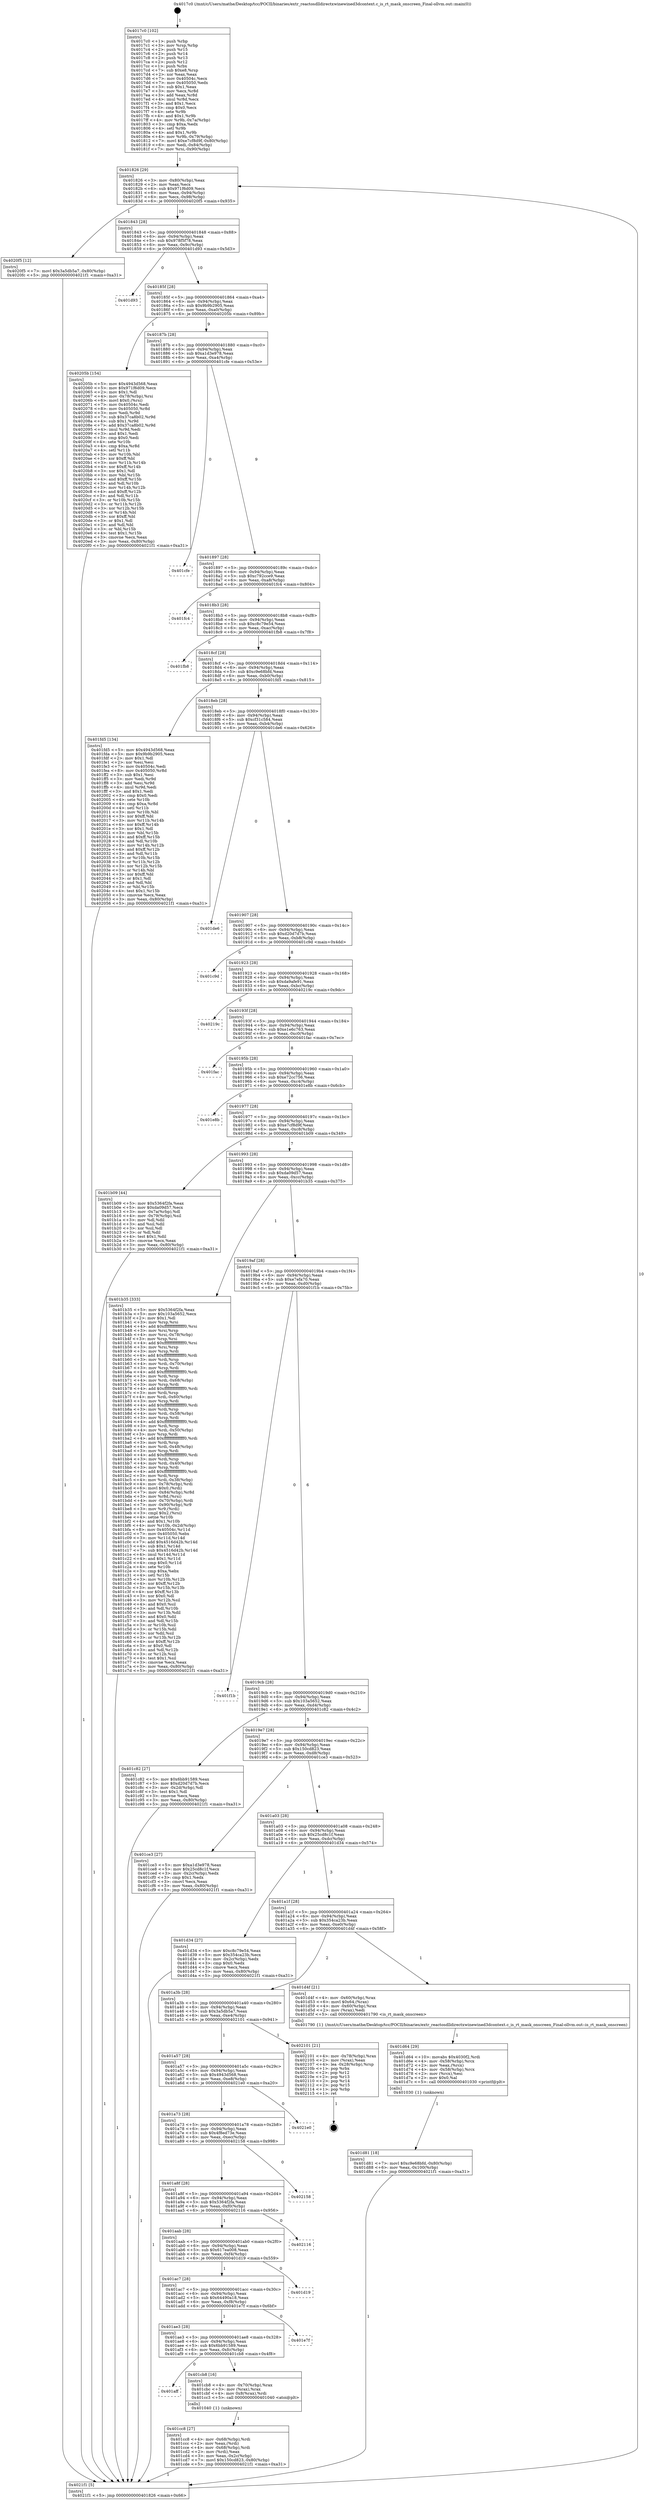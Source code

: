 digraph "0x4017c0" {
  label = "0x4017c0 (/mnt/c/Users/mathe/Desktop/tcc/POCII/binaries/extr_reactosdlldirectxwinewined3dcontext.c_is_rt_mask_onscreen_Final-ollvm.out::main(0))"
  labelloc = "t"
  node[shape=record]

  Entry [label="",width=0.3,height=0.3,shape=circle,fillcolor=black,style=filled]
  "0x401826" [label="{
     0x401826 [29]\l
     | [instrs]\l
     &nbsp;&nbsp;0x401826 \<+3\>: mov -0x80(%rbp),%eax\l
     &nbsp;&nbsp;0x401829 \<+2\>: mov %eax,%ecx\l
     &nbsp;&nbsp;0x40182b \<+6\>: sub $0x971f6d09,%ecx\l
     &nbsp;&nbsp;0x401831 \<+6\>: mov %eax,-0x94(%rbp)\l
     &nbsp;&nbsp;0x401837 \<+6\>: mov %ecx,-0x98(%rbp)\l
     &nbsp;&nbsp;0x40183d \<+6\>: je 00000000004020f5 \<main+0x935\>\l
  }"]
  "0x4020f5" [label="{
     0x4020f5 [12]\l
     | [instrs]\l
     &nbsp;&nbsp;0x4020f5 \<+7\>: movl $0x3a5db5a7,-0x80(%rbp)\l
     &nbsp;&nbsp;0x4020fc \<+5\>: jmp 00000000004021f1 \<main+0xa31\>\l
  }"]
  "0x401843" [label="{
     0x401843 [28]\l
     | [instrs]\l
     &nbsp;&nbsp;0x401843 \<+5\>: jmp 0000000000401848 \<main+0x88\>\l
     &nbsp;&nbsp;0x401848 \<+6\>: mov -0x94(%rbp),%eax\l
     &nbsp;&nbsp;0x40184e \<+5\>: sub $0x978f5f78,%eax\l
     &nbsp;&nbsp;0x401853 \<+6\>: mov %eax,-0x9c(%rbp)\l
     &nbsp;&nbsp;0x401859 \<+6\>: je 0000000000401d93 \<main+0x5d3\>\l
  }"]
  Exit [label="",width=0.3,height=0.3,shape=circle,fillcolor=black,style=filled,peripheries=2]
  "0x401d93" [label="{
     0x401d93\l
  }", style=dashed]
  "0x40185f" [label="{
     0x40185f [28]\l
     | [instrs]\l
     &nbsp;&nbsp;0x40185f \<+5\>: jmp 0000000000401864 \<main+0xa4\>\l
     &nbsp;&nbsp;0x401864 \<+6\>: mov -0x94(%rbp),%eax\l
     &nbsp;&nbsp;0x40186a \<+5\>: sub $0x9b9b2905,%eax\l
     &nbsp;&nbsp;0x40186f \<+6\>: mov %eax,-0xa0(%rbp)\l
     &nbsp;&nbsp;0x401875 \<+6\>: je 000000000040205b \<main+0x89b\>\l
  }"]
  "0x401d81" [label="{
     0x401d81 [18]\l
     | [instrs]\l
     &nbsp;&nbsp;0x401d81 \<+7\>: movl $0xc9e68bfd,-0x80(%rbp)\l
     &nbsp;&nbsp;0x401d88 \<+6\>: mov %eax,-0x100(%rbp)\l
     &nbsp;&nbsp;0x401d8e \<+5\>: jmp 00000000004021f1 \<main+0xa31\>\l
  }"]
  "0x40205b" [label="{
     0x40205b [154]\l
     | [instrs]\l
     &nbsp;&nbsp;0x40205b \<+5\>: mov $0x4943d568,%eax\l
     &nbsp;&nbsp;0x402060 \<+5\>: mov $0x971f6d09,%ecx\l
     &nbsp;&nbsp;0x402065 \<+2\>: mov $0x1,%dl\l
     &nbsp;&nbsp;0x402067 \<+4\>: mov -0x78(%rbp),%rsi\l
     &nbsp;&nbsp;0x40206b \<+6\>: movl $0x0,(%rsi)\l
     &nbsp;&nbsp;0x402071 \<+7\>: mov 0x40504c,%edi\l
     &nbsp;&nbsp;0x402078 \<+8\>: mov 0x405050,%r8d\l
     &nbsp;&nbsp;0x402080 \<+3\>: mov %edi,%r9d\l
     &nbsp;&nbsp;0x402083 \<+7\>: sub $0x37ca8b02,%r9d\l
     &nbsp;&nbsp;0x40208a \<+4\>: sub $0x1,%r9d\l
     &nbsp;&nbsp;0x40208e \<+7\>: add $0x37ca8b02,%r9d\l
     &nbsp;&nbsp;0x402095 \<+4\>: imul %r9d,%edi\l
     &nbsp;&nbsp;0x402099 \<+3\>: and $0x1,%edi\l
     &nbsp;&nbsp;0x40209c \<+3\>: cmp $0x0,%edi\l
     &nbsp;&nbsp;0x40209f \<+4\>: sete %r10b\l
     &nbsp;&nbsp;0x4020a3 \<+4\>: cmp $0xa,%r8d\l
     &nbsp;&nbsp;0x4020a7 \<+4\>: setl %r11b\l
     &nbsp;&nbsp;0x4020ab \<+3\>: mov %r10b,%bl\l
     &nbsp;&nbsp;0x4020ae \<+3\>: xor $0xff,%bl\l
     &nbsp;&nbsp;0x4020b1 \<+3\>: mov %r11b,%r14b\l
     &nbsp;&nbsp;0x4020b4 \<+4\>: xor $0xff,%r14b\l
     &nbsp;&nbsp;0x4020b8 \<+3\>: xor $0x1,%dl\l
     &nbsp;&nbsp;0x4020bb \<+3\>: mov %bl,%r15b\l
     &nbsp;&nbsp;0x4020be \<+4\>: and $0xff,%r15b\l
     &nbsp;&nbsp;0x4020c2 \<+3\>: and %dl,%r10b\l
     &nbsp;&nbsp;0x4020c5 \<+3\>: mov %r14b,%r12b\l
     &nbsp;&nbsp;0x4020c8 \<+4\>: and $0xff,%r12b\l
     &nbsp;&nbsp;0x4020cc \<+3\>: and %dl,%r11b\l
     &nbsp;&nbsp;0x4020cf \<+3\>: or %r10b,%r15b\l
     &nbsp;&nbsp;0x4020d2 \<+3\>: or %r11b,%r12b\l
     &nbsp;&nbsp;0x4020d5 \<+3\>: xor %r12b,%r15b\l
     &nbsp;&nbsp;0x4020d8 \<+3\>: or %r14b,%bl\l
     &nbsp;&nbsp;0x4020db \<+3\>: xor $0xff,%bl\l
     &nbsp;&nbsp;0x4020de \<+3\>: or $0x1,%dl\l
     &nbsp;&nbsp;0x4020e1 \<+2\>: and %dl,%bl\l
     &nbsp;&nbsp;0x4020e3 \<+3\>: or %bl,%r15b\l
     &nbsp;&nbsp;0x4020e6 \<+4\>: test $0x1,%r15b\l
     &nbsp;&nbsp;0x4020ea \<+3\>: cmovne %ecx,%eax\l
     &nbsp;&nbsp;0x4020ed \<+3\>: mov %eax,-0x80(%rbp)\l
     &nbsp;&nbsp;0x4020f0 \<+5\>: jmp 00000000004021f1 \<main+0xa31\>\l
  }"]
  "0x40187b" [label="{
     0x40187b [28]\l
     | [instrs]\l
     &nbsp;&nbsp;0x40187b \<+5\>: jmp 0000000000401880 \<main+0xc0\>\l
     &nbsp;&nbsp;0x401880 \<+6\>: mov -0x94(%rbp),%eax\l
     &nbsp;&nbsp;0x401886 \<+5\>: sub $0xa1d3e978,%eax\l
     &nbsp;&nbsp;0x40188b \<+6\>: mov %eax,-0xa4(%rbp)\l
     &nbsp;&nbsp;0x401891 \<+6\>: je 0000000000401cfe \<main+0x53e\>\l
  }"]
  "0x401d64" [label="{
     0x401d64 [29]\l
     | [instrs]\l
     &nbsp;&nbsp;0x401d64 \<+10\>: movabs $0x4030f2,%rdi\l
     &nbsp;&nbsp;0x401d6e \<+4\>: mov -0x58(%rbp),%rcx\l
     &nbsp;&nbsp;0x401d72 \<+2\>: mov %eax,(%rcx)\l
     &nbsp;&nbsp;0x401d74 \<+4\>: mov -0x58(%rbp),%rcx\l
     &nbsp;&nbsp;0x401d78 \<+2\>: mov (%rcx),%esi\l
     &nbsp;&nbsp;0x401d7a \<+2\>: mov $0x0,%al\l
     &nbsp;&nbsp;0x401d7c \<+5\>: call 0000000000401030 \<printf@plt\>\l
     | [calls]\l
     &nbsp;&nbsp;0x401030 \{1\} (unknown)\l
  }"]
  "0x401cfe" [label="{
     0x401cfe\l
  }", style=dashed]
  "0x401897" [label="{
     0x401897 [28]\l
     | [instrs]\l
     &nbsp;&nbsp;0x401897 \<+5\>: jmp 000000000040189c \<main+0xdc\>\l
     &nbsp;&nbsp;0x40189c \<+6\>: mov -0x94(%rbp),%eax\l
     &nbsp;&nbsp;0x4018a2 \<+5\>: sub $0xc792cce9,%eax\l
     &nbsp;&nbsp;0x4018a7 \<+6\>: mov %eax,-0xa8(%rbp)\l
     &nbsp;&nbsp;0x4018ad \<+6\>: je 0000000000401fc4 \<main+0x804\>\l
  }"]
  "0x401cc8" [label="{
     0x401cc8 [27]\l
     | [instrs]\l
     &nbsp;&nbsp;0x401cc8 \<+4\>: mov -0x68(%rbp),%rdi\l
     &nbsp;&nbsp;0x401ccc \<+2\>: mov %eax,(%rdi)\l
     &nbsp;&nbsp;0x401cce \<+4\>: mov -0x68(%rbp),%rdi\l
     &nbsp;&nbsp;0x401cd2 \<+2\>: mov (%rdi),%eax\l
     &nbsp;&nbsp;0x401cd4 \<+3\>: mov %eax,-0x2c(%rbp)\l
     &nbsp;&nbsp;0x401cd7 \<+7\>: movl $0x150cd823,-0x80(%rbp)\l
     &nbsp;&nbsp;0x401cde \<+5\>: jmp 00000000004021f1 \<main+0xa31\>\l
  }"]
  "0x401fc4" [label="{
     0x401fc4\l
  }", style=dashed]
  "0x4018b3" [label="{
     0x4018b3 [28]\l
     | [instrs]\l
     &nbsp;&nbsp;0x4018b3 \<+5\>: jmp 00000000004018b8 \<main+0xf8\>\l
     &nbsp;&nbsp;0x4018b8 \<+6\>: mov -0x94(%rbp),%eax\l
     &nbsp;&nbsp;0x4018be \<+5\>: sub $0xc8c79e54,%eax\l
     &nbsp;&nbsp;0x4018c3 \<+6\>: mov %eax,-0xac(%rbp)\l
     &nbsp;&nbsp;0x4018c9 \<+6\>: je 0000000000401fb8 \<main+0x7f8\>\l
  }"]
  "0x401aff" [label="{
     0x401aff\l
  }", style=dashed]
  "0x401fb8" [label="{
     0x401fb8\l
  }", style=dashed]
  "0x4018cf" [label="{
     0x4018cf [28]\l
     | [instrs]\l
     &nbsp;&nbsp;0x4018cf \<+5\>: jmp 00000000004018d4 \<main+0x114\>\l
     &nbsp;&nbsp;0x4018d4 \<+6\>: mov -0x94(%rbp),%eax\l
     &nbsp;&nbsp;0x4018da \<+5\>: sub $0xc9e68bfd,%eax\l
     &nbsp;&nbsp;0x4018df \<+6\>: mov %eax,-0xb0(%rbp)\l
     &nbsp;&nbsp;0x4018e5 \<+6\>: je 0000000000401fd5 \<main+0x815\>\l
  }"]
  "0x401cb8" [label="{
     0x401cb8 [16]\l
     | [instrs]\l
     &nbsp;&nbsp;0x401cb8 \<+4\>: mov -0x70(%rbp),%rax\l
     &nbsp;&nbsp;0x401cbc \<+3\>: mov (%rax),%rax\l
     &nbsp;&nbsp;0x401cbf \<+4\>: mov 0x8(%rax),%rdi\l
     &nbsp;&nbsp;0x401cc3 \<+5\>: call 0000000000401040 \<atoi@plt\>\l
     | [calls]\l
     &nbsp;&nbsp;0x401040 \{1\} (unknown)\l
  }"]
  "0x401fd5" [label="{
     0x401fd5 [134]\l
     | [instrs]\l
     &nbsp;&nbsp;0x401fd5 \<+5\>: mov $0x4943d568,%eax\l
     &nbsp;&nbsp;0x401fda \<+5\>: mov $0x9b9b2905,%ecx\l
     &nbsp;&nbsp;0x401fdf \<+2\>: mov $0x1,%dl\l
     &nbsp;&nbsp;0x401fe1 \<+2\>: xor %esi,%esi\l
     &nbsp;&nbsp;0x401fe3 \<+7\>: mov 0x40504c,%edi\l
     &nbsp;&nbsp;0x401fea \<+8\>: mov 0x405050,%r8d\l
     &nbsp;&nbsp;0x401ff2 \<+3\>: sub $0x1,%esi\l
     &nbsp;&nbsp;0x401ff5 \<+3\>: mov %edi,%r9d\l
     &nbsp;&nbsp;0x401ff8 \<+3\>: add %esi,%r9d\l
     &nbsp;&nbsp;0x401ffb \<+4\>: imul %r9d,%edi\l
     &nbsp;&nbsp;0x401fff \<+3\>: and $0x1,%edi\l
     &nbsp;&nbsp;0x402002 \<+3\>: cmp $0x0,%edi\l
     &nbsp;&nbsp;0x402005 \<+4\>: sete %r10b\l
     &nbsp;&nbsp;0x402009 \<+4\>: cmp $0xa,%r8d\l
     &nbsp;&nbsp;0x40200d \<+4\>: setl %r11b\l
     &nbsp;&nbsp;0x402011 \<+3\>: mov %r10b,%bl\l
     &nbsp;&nbsp;0x402014 \<+3\>: xor $0xff,%bl\l
     &nbsp;&nbsp;0x402017 \<+3\>: mov %r11b,%r14b\l
     &nbsp;&nbsp;0x40201a \<+4\>: xor $0xff,%r14b\l
     &nbsp;&nbsp;0x40201e \<+3\>: xor $0x1,%dl\l
     &nbsp;&nbsp;0x402021 \<+3\>: mov %bl,%r15b\l
     &nbsp;&nbsp;0x402024 \<+4\>: and $0xff,%r15b\l
     &nbsp;&nbsp;0x402028 \<+3\>: and %dl,%r10b\l
     &nbsp;&nbsp;0x40202b \<+3\>: mov %r14b,%r12b\l
     &nbsp;&nbsp;0x40202e \<+4\>: and $0xff,%r12b\l
     &nbsp;&nbsp;0x402032 \<+3\>: and %dl,%r11b\l
     &nbsp;&nbsp;0x402035 \<+3\>: or %r10b,%r15b\l
     &nbsp;&nbsp;0x402038 \<+3\>: or %r11b,%r12b\l
     &nbsp;&nbsp;0x40203b \<+3\>: xor %r12b,%r15b\l
     &nbsp;&nbsp;0x40203e \<+3\>: or %r14b,%bl\l
     &nbsp;&nbsp;0x402041 \<+3\>: xor $0xff,%bl\l
     &nbsp;&nbsp;0x402044 \<+3\>: or $0x1,%dl\l
     &nbsp;&nbsp;0x402047 \<+2\>: and %dl,%bl\l
     &nbsp;&nbsp;0x402049 \<+3\>: or %bl,%r15b\l
     &nbsp;&nbsp;0x40204c \<+4\>: test $0x1,%r15b\l
     &nbsp;&nbsp;0x402050 \<+3\>: cmovne %ecx,%eax\l
     &nbsp;&nbsp;0x402053 \<+3\>: mov %eax,-0x80(%rbp)\l
     &nbsp;&nbsp;0x402056 \<+5\>: jmp 00000000004021f1 \<main+0xa31\>\l
  }"]
  "0x4018eb" [label="{
     0x4018eb [28]\l
     | [instrs]\l
     &nbsp;&nbsp;0x4018eb \<+5\>: jmp 00000000004018f0 \<main+0x130\>\l
     &nbsp;&nbsp;0x4018f0 \<+6\>: mov -0x94(%rbp),%eax\l
     &nbsp;&nbsp;0x4018f6 \<+5\>: sub $0xcf31c584,%eax\l
     &nbsp;&nbsp;0x4018fb \<+6\>: mov %eax,-0xb4(%rbp)\l
     &nbsp;&nbsp;0x401901 \<+6\>: je 0000000000401de6 \<main+0x626\>\l
  }"]
  "0x401ae3" [label="{
     0x401ae3 [28]\l
     | [instrs]\l
     &nbsp;&nbsp;0x401ae3 \<+5\>: jmp 0000000000401ae8 \<main+0x328\>\l
     &nbsp;&nbsp;0x401ae8 \<+6\>: mov -0x94(%rbp),%eax\l
     &nbsp;&nbsp;0x401aee \<+5\>: sub $0x6bb91589,%eax\l
     &nbsp;&nbsp;0x401af3 \<+6\>: mov %eax,-0xfc(%rbp)\l
     &nbsp;&nbsp;0x401af9 \<+6\>: je 0000000000401cb8 \<main+0x4f8\>\l
  }"]
  "0x401de6" [label="{
     0x401de6\l
  }", style=dashed]
  "0x401907" [label="{
     0x401907 [28]\l
     | [instrs]\l
     &nbsp;&nbsp;0x401907 \<+5\>: jmp 000000000040190c \<main+0x14c\>\l
     &nbsp;&nbsp;0x40190c \<+6\>: mov -0x94(%rbp),%eax\l
     &nbsp;&nbsp;0x401912 \<+5\>: sub $0xd20d7d7b,%eax\l
     &nbsp;&nbsp;0x401917 \<+6\>: mov %eax,-0xb8(%rbp)\l
     &nbsp;&nbsp;0x40191d \<+6\>: je 0000000000401c9d \<main+0x4dd\>\l
  }"]
  "0x401e7f" [label="{
     0x401e7f\l
  }", style=dashed]
  "0x401c9d" [label="{
     0x401c9d\l
  }", style=dashed]
  "0x401923" [label="{
     0x401923 [28]\l
     | [instrs]\l
     &nbsp;&nbsp;0x401923 \<+5\>: jmp 0000000000401928 \<main+0x168\>\l
     &nbsp;&nbsp;0x401928 \<+6\>: mov -0x94(%rbp),%eax\l
     &nbsp;&nbsp;0x40192e \<+5\>: sub $0xda9afe91,%eax\l
     &nbsp;&nbsp;0x401933 \<+6\>: mov %eax,-0xbc(%rbp)\l
     &nbsp;&nbsp;0x401939 \<+6\>: je 000000000040219c \<main+0x9dc\>\l
  }"]
  "0x401ac7" [label="{
     0x401ac7 [28]\l
     | [instrs]\l
     &nbsp;&nbsp;0x401ac7 \<+5\>: jmp 0000000000401acc \<main+0x30c\>\l
     &nbsp;&nbsp;0x401acc \<+6\>: mov -0x94(%rbp),%eax\l
     &nbsp;&nbsp;0x401ad2 \<+5\>: sub $0x64490a18,%eax\l
     &nbsp;&nbsp;0x401ad7 \<+6\>: mov %eax,-0xf8(%rbp)\l
     &nbsp;&nbsp;0x401add \<+6\>: je 0000000000401e7f \<main+0x6bf\>\l
  }"]
  "0x40219c" [label="{
     0x40219c\l
  }", style=dashed]
  "0x40193f" [label="{
     0x40193f [28]\l
     | [instrs]\l
     &nbsp;&nbsp;0x40193f \<+5\>: jmp 0000000000401944 \<main+0x184\>\l
     &nbsp;&nbsp;0x401944 \<+6\>: mov -0x94(%rbp),%eax\l
     &nbsp;&nbsp;0x40194a \<+5\>: sub $0xe1e6c763,%eax\l
     &nbsp;&nbsp;0x40194f \<+6\>: mov %eax,-0xc0(%rbp)\l
     &nbsp;&nbsp;0x401955 \<+6\>: je 0000000000401fac \<main+0x7ec\>\l
  }"]
  "0x401d19" [label="{
     0x401d19\l
  }", style=dashed]
  "0x401fac" [label="{
     0x401fac\l
  }", style=dashed]
  "0x40195b" [label="{
     0x40195b [28]\l
     | [instrs]\l
     &nbsp;&nbsp;0x40195b \<+5\>: jmp 0000000000401960 \<main+0x1a0\>\l
     &nbsp;&nbsp;0x401960 \<+6\>: mov -0x94(%rbp),%eax\l
     &nbsp;&nbsp;0x401966 \<+5\>: sub $0xe72cc756,%eax\l
     &nbsp;&nbsp;0x40196b \<+6\>: mov %eax,-0xc4(%rbp)\l
     &nbsp;&nbsp;0x401971 \<+6\>: je 0000000000401e8b \<main+0x6cb\>\l
  }"]
  "0x401aab" [label="{
     0x401aab [28]\l
     | [instrs]\l
     &nbsp;&nbsp;0x401aab \<+5\>: jmp 0000000000401ab0 \<main+0x2f0\>\l
     &nbsp;&nbsp;0x401ab0 \<+6\>: mov -0x94(%rbp),%eax\l
     &nbsp;&nbsp;0x401ab6 \<+5\>: sub $0x617ea008,%eax\l
     &nbsp;&nbsp;0x401abb \<+6\>: mov %eax,-0xf4(%rbp)\l
     &nbsp;&nbsp;0x401ac1 \<+6\>: je 0000000000401d19 \<main+0x559\>\l
  }"]
  "0x401e8b" [label="{
     0x401e8b\l
  }", style=dashed]
  "0x401977" [label="{
     0x401977 [28]\l
     | [instrs]\l
     &nbsp;&nbsp;0x401977 \<+5\>: jmp 000000000040197c \<main+0x1bc\>\l
     &nbsp;&nbsp;0x40197c \<+6\>: mov -0x94(%rbp),%eax\l
     &nbsp;&nbsp;0x401982 \<+5\>: sub $0xe7cf8d9f,%eax\l
     &nbsp;&nbsp;0x401987 \<+6\>: mov %eax,-0xc8(%rbp)\l
     &nbsp;&nbsp;0x40198d \<+6\>: je 0000000000401b09 \<main+0x349\>\l
  }"]
  "0x402116" [label="{
     0x402116\l
  }", style=dashed]
  "0x401b09" [label="{
     0x401b09 [44]\l
     | [instrs]\l
     &nbsp;&nbsp;0x401b09 \<+5\>: mov $0x5364f2fa,%eax\l
     &nbsp;&nbsp;0x401b0e \<+5\>: mov $0xda09d57,%ecx\l
     &nbsp;&nbsp;0x401b13 \<+3\>: mov -0x7a(%rbp),%dl\l
     &nbsp;&nbsp;0x401b16 \<+4\>: mov -0x79(%rbp),%sil\l
     &nbsp;&nbsp;0x401b1a \<+3\>: mov %dl,%dil\l
     &nbsp;&nbsp;0x401b1d \<+3\>: and %sil,%dil\l
     &nbsp;&nbsp;0x401b20 \<+3\>: xor %sil,%dl\l
     &nbsp;&nbsp;0x401b23 \<+3\>: or %dl,%dil\l
     &nbsp;&nbsp;0x401b26 \<+4\>: test $0x1,%dil\l
     &nbsp;&nbsp;0x401b2a \<+3\>: cmovne %ecx,%eax\l
     &nbsp;&nbsp;0x401b2d \<+3\>: mov %eax,-0x80(%rbp)\l
     &nbsp;&nbsp;0x401b30 \<+5\>: jmp 00000000004021f1 \<main+0xa31\>\l
  }"]
  "0x401993" [label="{
     0x401993 [28]\l
     | [instrs]\l
     &nbsp;&nbsp;0x401993 \<+5\>: jmp 0000000000401998 \<main+0x1d8\>\l
     &nbsp;&nbsp;0x401998 \<+6\>: mov -0x94(%rbp),%eax\l
     &nbsp;&nbsp;0x40199e \<+5\>: sub $0xda09d57,%eax\l
     &nbsp;&nbsp;0x4019a3 \<+6\>: mov %eax,-0xcc(%rbp)\l
     &nbsp;&nbsp;0x4019a9 \<+6\>: je 0000000000401b35 \<main+0x375\>\l
  }"]
  "0x4021f1" [label="{
     0x4021f1 [5]\l
     | [instrs]\l
     &nbsp;&nbsp;0x4021f1 \<+5\>: jmp 0000000000401826 \<main+0x66\>\l
  }"]
  "0x4017c0" [label="{
     0x4017c0 [102]\l
     | [instrs]\l
     &nbsp;&nbsp;0x4017c0 \<+1\>: push %rbp\l
     &nbsp;&nbsp;0x4017c1 \<+3\>: mov %rsp,%rbp\l
     &nbsp;&nbsp;0x4017c4 \<+2\>: push %r15\l
     &nbsp;&nbsp;0x4017c6 \<+2\>: push %r14\l
     &nbsp;&nbsp;0x4017c8 \<+2\>: push %r13\l
     &nbsp;&nbsp;0x4017ca \<+2\>: push %r12\l
     &nbsp;&nbsp;0x4017cc \<+1\>: push %rbx\l
     &nbsp;&nbsp;0x4017cd \<+7\>: sub $0xe8,%rsp\l
     &nbsp;&nbsp;0x4017d4 \<+2\>: xor %eax,%eax\l
     &nbsp;&nbsp;0x4017d6 \<+7\>: mov 0x40504c,%ecx\l
     &nbsp;&nbsp;0x4017dd \<+7\>: mov 0x405050,%edx\l
     &nbsp;&nbsp;0x4017e4 \<+3\>: sub $0x1,%eax\l
     &nbsp;&nbsp;0x4017e7 \<+3\>: mov %ecx,%r8d\l
     &nbsp;&nbsp;0x4017ea \<+3\>: add %eax,%r8d\l
     &nbsp;&nbsp;0x4017ed \<+4\>: imul %r8d,%ecx\l
     &nbsp;&nbsp;0x4017f1 \<+3\>: and $0x1,%ecx\l
     &nbsp;&nbsp;0x4017f4 \<+3\>: cmp $0x0,%ecx\l
     &nbsp;&nbsp;0x4017f7 \<+4\>: sete %r9b\l
     &nbsp;&nbsp;0x4017fb \<+4\>: and $0x1,%r9b\l
     &nbsp;&nbsp;0x4017ff \<+4\>: mov %r9b,-0x7a(%rbp)\l
     &nbsp;&nbsp;0x401803 \<+3\>: cmp $0xa,%edx\l
     &nbsp;&nbsp;0x401806 \<+4\>: setl %r9b\l
     &nbsp;&nbsp;0x40180a \<+4\>: and $0x1,%r9b\l
     &nbsp;&nbsp;0x40180e \<+4\>: mov %r9b,-0x79(%rbp)\l
     &nbsp;&nbsp;0x401812 \<+7\>: movl $0xe7cf8d9f,-0x80(%rbp)\l
     &nbsp;&nbsp;0x401819 \<+6\>: mov %edi,-0x84(%rbp)\l
     &nbsp;&nbsp;0x40181f \<+7\>: mov %rsi,-0x90(%rbp)\l
  }"]
  "0x401a8f" [label="{
     0x401a8f [28]\l
     | [instrs]\l
     &nbsp;&nbsp;0x401a8f \<+5\>: jmp 0000000000401a94 \<main+0x2d4\>\l
     &nbsp;&nbsp;0x401a94 \<+6\>: mov -0x94(%rbp),%eax\l
     &nbsp;&nbsp;0x401a9a \<+5\>: sub $0x5364f2fa,%eax\l
     &nbsp;&nbsp;0x401a9f \<+6\>: mov %eax,-0xf0(%rbp)\l
     &nbsp;&nbsp;0x401aa5 \<+6\>: je 0000000000402116 \<main+0x956\>\l
  }"]
  "0x401b35" [label="{
     0x401b35 [333]\l
     | [instrs]\l
     &nbsp;&nbsp;0x401b35 \<+5\>: mov $0x5364f2fa,%eax\l
     &nbsp;&nbsp;0x401b3a \<+5\>: mov $0x103a5652,%ecx\l
     &nbsp;&nbsp;0x401b3f \<+2\>: mov $0x1,%dl\l
     &nbsp;&nbsp;0x401b41 \<+3\>: mov %rsp,%rsi\l
     &nbsp;&nbsp;0x401b44 \<+4\>: add $0xfffffffffffffff0,%rsi\l
     &nbsp;&nbsp;0x401b48 \<+3\>: mov %rsi,%rsp\l
     &nbsp;&nbsp;0x401b4b \<+4\>: mov %rsi,-0x78(%rbp)\l
     &nbsp;&nbsp;0x401b4f \<+3\>: mov %rsp,%rsi\l
     &nbsp;&nbsp;0x401b52 \<+4\>: add $0xfffffffffffffff0,%rsi\l
     &nbsp;&nbsp;0x401b56 \<+3\>: mov %rsi,%rsp\l
     &nbsp;&nbsp;0x401b59 \<+3\>: mov %rsp,%rdi\l
     &nbsp;&nbsp;0x401b5c \<+4\>: add $0xfffffffffffffff0,%rdi\l
     &nbsp;&nbsp;0x401b60 \<+3\>: mov %rdi,%rsp\l
     &nbsp;&nbsp;0x401b63 \<+4\>: mov %rdi,-0x70(%rbp)\l
     &nbsp;&nbsp;0x401b67 \<+3\>: mov %rsp,%rdi\l
     &nbsp;&nbsp;0x401b6a \<+4\>: add $0xfffffffffffffff0,%rdi\l
     &nbsp;&nbsp;0x401b6e \<+3\>: mov %rdi,%rsp\l
     &nbsp;&nbsp;0x401b71 \<+4\>: mov %rdi,-0x68(%rbp)\l
     &nbsp;&nbsp;0x401b75 \<+3\>: mov %rsp,%rdi\l
     &nbsp;&nbsp;0x401b78 \<+4\>: add $0xfffffffffffffff0,%rdi\l
     &nbsp;&nbsp;0x401b7c \<+3\>: mov %rdi,%rsp\l
     &nbsp;&nbsp;0x401b7f \<+4\>: mov %rdi,-0x60(%rbp)\l
     &nbsp;&nbsp;0x401b83 \<+3\>: mov %rsp,%rdi\l
     &nbsp;&nbsp;0x401b86 \<+4\>: add $0xfffffffffffffff0,%rdi\l
     &nbsp;&nbsp;0x401b8a \<+3\>: mov %rdi,%rsp\l
     &nbsp;&nbsp;0x401b8d \<+4\>: mov %rdi,-0x58(%rbp)\l
     &nbsp;&nbsp;0x401b91 \<+3\>: mov %rsp,%rdi\l
     &nbsp;&nbsp;0x401b94 \<+4\>: add $0xfffffffffffffff0,%rdi\l
     &nbsp;&nbsp;0x401b98 \<+3\>: mov %rdi,%rsp\l
     &nbsp;&nbsp;0x401b9b \<+4\>: mov %rdi,-0x50(%rbp)\l
     &nbsp;&nbsp;0x401b9f \<+3\>: mov %rsp,%rdi\l
     &nbsp;&nbsp;0x401ba2 \<+4\>: add $0xfffffffffffffff0,%rdi\l
     &nbsp;&nbsp;0x401ba6 \<+3\>: mov %rdi,%rsp\l
     &nbsp;&nbsp;0x401ba9 \<+4\>: mov %rdi,-0x48(%rbp)\l
     &nbsp;&nbsp;0x401bad \<+3\>: mov %rsp,%rdi\l
     &nbsp;&nbsp;0x401bb0 \<+4\>: add $0xfffffffffffffff0,%rdi\l
     &nbsp;&nbsp;0x401bb4 \<+3\>: mov %rdi,%rsp\l
     &nbsp;&nbsp;0x401bb7 \<+4\>: mov %rdi,-0x40(%rbp)\l
     &nbsp;&nbsp;0x401bbb \<+3\>: mov %rsp,%rdi\l
     &nbsp;&nbsp;0x401bbe \<+4\>: add $0xfffffffffffffff0,%rdi\l
     &nbsp;&nbsp;0x401bc2 \<+3\>: mov %rdi,%rsp\l
     &nbsp;&nbsp;0x401bc5 \<+4\>: mov %rdi,-0x38(%rbp)\l
     &nbsp;&nbsp;0x401bc9 \<+4\>: mov -0x78(%rbp),%rdi\l
     &nbsp;&nbsp;0x401bcd \<+6\>: movl $0x0,(%rdi)\l
     &nbsp;&nbsp;0x401bd3 \<+7\>: mov -0x84(%rbp),%r8d\l
     &nbsp;&nbsp;0x401bda \<+3\>: mov %r8d,(%rsi)\l
     &nbsp;&nbsp;0x401bdd \<+4\>: mov -0x70(%rbp),%rdi\l
     &nbsp;&nbsp;0x401be1 \<+7\>: mov -0x90(%rbp),%r9\l
     &nbsp;&nbsp;0x401be8 \<+3\>: mov %r9,(%rdi)\l
     &nbsp;&nbsp;0x401beb \<+3\>: cmpl $0x2,(%rsi)\l
     &nbsp;&nbsp;0x401bee \<+4\>: setne %r10b\l
     &nbsp;&nbsp;0x401bf2 \<+4\>: and $0x1,%r10b\l
     &nbsp;&nbsp;0x401bf6 \<+4\>: mov %r10b,-0x2d(%rbp)\l
     &nbsp;&nbsp;0x401bfa \<+8\>: mov 0x40504c,%r11d\l
     &nbsp;&nbsp;0x401c02 \<+7\>: mov 0x405050,%ebx\l
     &nbsp;&nbsp;0x401c09 \<+3\>: mov %r11d,%r14d\l
     &nbsp;&nbsp;0x401c0c \<+7\>: add $0x4516d42b,%r14d\l
     &nbsp;&nbsp;0x401c13 \<+4\>: sub $0x1,%r14d\l
     &nbsp;&nbsp;0x401c17 \<+7\>: sub $0x4516d42b,%r14d\l
     &nbsp;&nbsp;0x401c1e \<+4\>: imul %r14d,%r11d\l
     &nbsp;&nbsp;0x401c22 \<+4\>: and $0x1,%r11d\l
     &nbsp;&nbsp;0x401c26 \<+4\>: cmp $0x0,%r11d\l
     &nbsp;&nbsp;0x401c2a \<+4\>: sete %r10b\l
     &nbsp;&nbsp;0x401c2e \<+3\>: cmp $0xa,%ebx\l
     &nbsp;&nbsp;0x401c31 \<+4\>: setl %r15b\l
     &nbsp;&nbsp;0x401c35 \<+3\>: mov %r10b,%r12b\l
     &nbsp;&nbsp;0x401c38 \<+4\>: xor $0xff,%r12b\l
     &nbsp;&nbsp;0x401c3c \<+3\>: mov %r15b,%r13b\l
     &nbsp;&nbsp;0x401c3f \<+4\>: xor $0xff,%r13b\l
     &nbsp;&nbsp;0x401c43 \<+3\>: xor $0x0,%dl\l
     &nbsp;&nbsp;0x401c46 \<+3\>: mov %r12b,%sil\l
     &nbsp;&nbsp;0x401c49 \<+4\>: and $0x0,%sil\l
     &nbsp;&nbsp;0x401c4d \<+3\>: and %dl,%r10b\l
     &nbsp;&nbsp;0x401c50 \<+3\>: mov %r13b,%dil\l
     &nbsp;&nbsp;0x401c53 \<+4\>: and $0x0,%dil\l
     &nbsp;&nbsp;0x401c57 \<+3\>: and %dl,%r15b\l
     &nbsp;&nbsp;0x401c5a \<+3\>: or %r10b,%sil\l
     &nbsp;&nbsp;0x401c5d \<+3\>: or %r15b,%dil\l
     &nbsp;&nbsp;0x401c60 \<+3\>: xor %dil,%sil\l
     &nbsp;&nbsp;0x401c63 \<+3\>: or %r13b,%r12b\l
     &nbsp;&nbsp;0x401c66 \<+4\>: xor $0xff,%r12b\l
     &nbsp;&nbsp;0x401c6a \<+3\>: or $0x0,%dl\l
     &nbsp;&nbsp;0x401c6d \<+3\>: and %dl,%r12b\l
     &nbsp;&nbsp;0x401c70 \<+3\>: or %r12b,%sil\l
     &nbsp;&nbsp;0x401c73 \<+4\>: test $0x1,%sil\l
     &nbsp;&nbsp;0x401c77 \<+3\>: cmovne %ecx,%eax\l
     &nbsp;&nbsp;0x401c7a \<+3\>: mov %eax,-0x80(%rbp)\l
     &nbsp;&nbsp;0x401c7d \<+5\>: jmp 00000000004021f1 \<main+0xa31\>\l
  }"]
  "0x4019af" [label="{
     0x4019af [28]\l
     | [instrs]\l
     &nbsp;&nbsp;0x4019af \<+5\>: jmp 00000000004019b4 \<main+0x1f4\>\l
     &nbsp;&nbsp;0x4019b4 \<+6\>: mov -0x94(%rbp),%eax\l
     &nbsp;&nbsp;0x4019ba \<+5\>: sub $0xe7efa70,%eax\l
     &nbsp;&nbsp;0x4019bf \<+6\>: mov %eax,-0xd0(%rbp)\l
     &nbsp;&nbsp;0x4019c5 \<+6\>: je 0000000000401f1b \<main+0x75b\>\l
  }"]
  "0x402158" [label="{
     0x402158\l
  }", style=dashed]
  "0x401a73" [label="{
     0x401a73 [28]\l
     | [instrs]\l
     &nbsp;&nbsp;0x401a73 \<+5\>: jmp 0000000000401a78 \<main+0x2b8\>\l
     &nbsp;&nbsp;0x401a78 \<+6\>: mov -0x94(%rbp),%eax\l
     &nbsp;&nbsp;0x401a7e \<+5\>: sub $0x4f8ed73e,%eax\l
     &nbsp;&nbsp;0x401a83 \<+6\>: mov %eax,-0xec(%rbp)\l
     &nbsp;&nbsp;0x401a89 \<+6\>: je 0000000000402158 \<main+0x998\>\l
  }"]
  "0x401f1b" [label="{
     0x401f1b\l
  }", style=dashed]
  "0x4019cb" [label="{
     0x4019cb [28]\l
     | [instrs]\l
     &nbsp;&nbsp;0x4019cb \<+5\>: jmp 00000000004019d0 \<main+0x210\>\l
     &nbsp;&nbsp;0x4019d0 \<+6\>: mov -0x94(%rbp),%eax\l
     &nbsp;&nbsp;0x4019d6 \<+5\>: sub $0x103a5652,%eax\l
     &nbsp;&nbsp;0x4019db \<+6\>: mov %eax,-0xd4(%rbp)\l
     &nbsp;&nbsp;0x4019e1 \<+6\>: je 0000000000401c82 \<main+0x4c2\>\l
  }"]
  "0x4021e0" [label="{
     0x4021e0\l
  }", style=dashed]
  "0x401c82" [label="{
     0x401c82 [27]\l
     | [instrs]\l
     &nbsp;&nbsp;0x401c82 \<+5\>: mov $0x6bb91589,%eax\l
     &nbsp;&nbsp;0x401c87 \<+5\>: mov $0xd20d7d7b,%ecx\l
     &nbsp;&nbsp;0x401c8c \<+3\>: mov -0x2d(%rbp),%dl\l
     &nbsp;&nbsp;0x401c8f \<+3\>: test $0x1,%dl\l
     &nbsp;&nbsp;0x401c92 \<+3\>: cmovne %ecx,%eax\l
     &nbsp;&nbsp;0x401c95 \<+3\>: mov %eax,-0x80(%rbp)\l
     &nbsp;&nbsp;0x401c98 \<+5\>: jmp 00000000004021f1 \<main+0xa31\>\l
  }"]
  "0x4019e7" [label="{
     0x4019e7 [28]\l
     | [instrs]\l
     &nbsp;&nbsp;0x4019e7 \<+5\>: jmp 00000000004019ec \<main+0x22c\>\l
     &nbsp;&nbsp;0x4019ec \<+6\>: mov -0x94(%rbp),%eax\l
     &nbsp;&nbsp;0x4019f2 \<+5\>: sub $0x150cd823,%eax\l
     &nbsp;&nbsp;0x4019f7 \<+6\>: mov %eax,-0xd8(%rbp)\l
     &nbsp;&nbsp;0x4019fd \<+6\>: je 0000000000401ce3 \<main+0x523\>\l
  }"]
  "0x401a57" [label="{
     0x401a57 [28]\l
     | [instrs]\l
     &nbsp;&nbsp;0x401a57 \<+5\>: jmp 0000000000401a5c \<main+0x29c\>\l
     &nbsp;&nbsp;0x401a5c \<+6\>: mov -0x94(%rbp),%eax\l
     &nbsp;&nbsp;0x401a62 \<+5\>: sub $0x4943d568,%eax\l
     &nbsp;&nbsp;0x401a67 \<+6\>: mov %eax,-0xe8(%rbp)\l
     &nbsp;&nbsp;0x401a6d \<+6\>: je 00000000004021e0 \<main+0xa20\>\l
  }"]
  "0x401ce3" [label="{
     0x401ce3 [27]\l
     | [instrs]\l
     &nbsp;&nbsp;0x401ce3 \<+5\>: mov $0xa1d3e978,%eax\l
     &nbsp;&nbsp;0x401ce8 \<+5\>: mov $0x25cd8c1f,%ecx\l
     &nbsp;&nbsp;0x401ced \<+3\>: mov -0x2c(%rbp),%edx\l
     &nbsp;&nbsp;0x401cf0 \<+3\>: cmp $0x1,%edx\l
     &nbsp;&nbsp;0x401cf3 \<+3\>: cmovl %ecx,%eax\l
     &nbsp;&nbsp;0x401cf6 \<+3\>: mov %eax,-0x80(%rbp)\l
     &nbsp;&nbsp;0x401cf9 \<+5\>: jmp 00000000004021f1 \<main+0xa31\>\l
  }"]
  "0x401a03" [label="{
     0x401a03 [28]\l
     | [instrs]\l
     &nbsp;&nbsp;0x401a03 \<+5\>: jmp 0000000000401a08 \<main+0x248\>\l
     &nbsp;&nbsp;0x401a08 \<+6\>: mov -0x94(%rbp),%eax\l
     &nbsp;&nbsp;0x401a0e \<+5\>: sub $0x25cd8c1f,%eax\l
     &nbsp;&nbsp;0x401a13 \<+6\>: mov %eax,-0xdc(%rbp)\l
     &nbsp;&nbsp;0x401a19 \<+6\>: je 0000000000401d34 \<main+0x574\>\l
  }"]
  "0x402101" [label="{
     0x402101 [21]\l
     | [instrs]\l
     &nbsp;&nbsp;0x402101 \<+4\>: mov -0x78(%rbp),%rax\l
     &nbsp;&nbsp;0x402105 \<+2\>: mov (%rax),%eax\l
     &nbsp;&nbsp;0x402107 \<+4\>: lea -0x28(%rbp),%rsp\l
     &nbsp;&nbsp;0x40210b \<+1\>: pop %rbx\l
     &nbsp;&nbsp;0x40210c \<+2\>: pop %r12\l
     &nbsp;&nbsp;0x40210e \<+2\>: pop %r13\l
     &nbsp;&nbsp;0x402110 \<+2\>: pop %r14\l
     &nbsp;&nbsp;0x402112 \<+2\>: pop %r15\l
     &nbsp;&nbsp;0x402114 \<+1\>: pop %rbp\l
     &nbsp;&nbsp;0x402115 \<+1\>: ret\l
  }"]
  "0x401d34" [label="{
     0x401d34 [27]\l
     | [instrs]\l
     &nbsp;&nbsp;0x401d34 \<+5\>: mov $0xc8c79e54,%eax\l
     &nbsp;&nbsp;0x401d39 \<+5\>: mov $0x354ca23b,%ecx\l
     &nbsp;&nbsp;0x401d3e \<+3\>: mov -0x2c(%rbp),%edx\l
     &nbsp;&nbsp;0x401d41 \<+3\>: cmp $0x0,%edx\l
     &nbsp;&nbsp;0x401d44 \<+3\>: cmove %ecx,%eax\l
     &nbsp;&nbsp;0x401d47 \<+3\>: mov %eax,-0x80(%rbp)\l
     &nbsp;&nbsp;0x401d4a \<+5\>: jmp 00000000004021f1 \<main+0xa31\>\l
  }"]
  "0x401a1f" [label="{
     0x401a1f [28]\l
     | [instrs]\l
     &nbsp;&nbsp;0x401a1f \<+5\>: jmp 0000000000401a24 \<main+0x264\>\l
     &nbsp;&nbsp;0x401a24 \<+6\>: mov -0x94(%rbp),%eax\l
     &nbsp;&nbsp;0x401a2a \<+5\>: sub $0x354ca23b,%eax\l
     &nbsp;&nbsp;0x401a2f \<+6\>: mov %eax,-0xe0(%rbp)\l
     &nbsp;&nbsp;0x401a35 \<+6\>: je 0000000000401d4f \<main+0x58f\>\l
  }"]
  "0x401a3b" [label="{
     0x401a3b [28]\l
     | [instrs]\l
     &nbsp;&nbsp;0x401a3b \<+5\>: jmp 0000000000401a40 \<main+0x280\>\l
     &nbsp;&nbsp;0x401a40 \<+6\>: mov -0x94(%rbp),%eax\l
     &nbsp;&nbsp;0x401a46 \<+5\>: sub $0x3a5db5a7,%eax\l
     &nbsp;&nbsp;0x401a4b \<+6\>: mov %eax,-0xe4(%rbp)\l
     &nbsp;&nbsp;0x401a51 \<+6\>: je 0000000000402101 \<main+0x941\>\l
  }"]
  "0x401d4f" [label="{
     0x401d4f [21]\l
     | [instrs]\l
     &nbsp;&nbsp;0x401d4f \<+4\>: mov -0x60(%rbp),%rax\l
     &nbsp;&nbsp;0x401d53 \<+6\>: movl $0x64,(%rax)\l
     &nbsp;&nbsp;0x401d59 \<+4\>: mov -0x60(%rbp),%rax\l
     &nbsp;&nbsp;0x401d5d \<+2\>: mov (%rax),%edi\l
     &nbsp;&nbsp;0x401d5f \<+5\>: call 0000000000401790 \<is_rt_mask_onscreen\>\l
     | [calls]\l
     &nbsp;&nbsp;0x401790 \{1\} (/mnt/c/Users/mathe/Desktop/tcc/POCII/binaries/extr_reactosdlldirectxwinewined3dcontext.c_is_rt_mask_onscreen_Final-ollvm.out::is_rt_mask_onscreen)\l
  }"]
  Entry -> "0x4017c0" [label=" 1"]
  "0x401826" -> "0x4020f5" [label=" 1"]
  "0x401826" -> "0x401843" [label=" 10"]
  "0x402101" -> Exit [label=" 1"]
  "0x401843" -> "0x401d93" [label=" 0"]
  "0x401843" -> "0x40185f" [label=" 10"]
  "0x4020f5" -> "0x4021f1" [label=" 1"]
  "0x40185f" -> "0x40205b" [label=" 1"]
  "0x40185f" -> "0x40187b" [label=" 9"]
  "0x40205b" -> "0x4021f1" [label=" 1"]
  "0x40187b" -> "0x401cfe" [label=" 0"]
  "0x40187b" -> "0x401897" [label=" 9"]
  "0x401fd5" -> "0x4021f1" [label=" 1"]
  "0x401897" -> "0x401fc4" [label=" 0"]
  "0x401897" -> "0x4018b3" [label=" 9"]
  "0x401d81" -> "0x4021f1" [label=" 1"]
  "0x4018b3" -> "0x401fb8" [label=" 0"]
  "0x4018b3" -> "0x4018cf" [label=" 9"]
  "0x401d64" -> "0x401d81" [label=" 1"]
  "0x4018cf" -> "0x401fd5" [label=" 1"]
  "0x4018cf" -> "0x4018eb" [label=" 8"]
  "0x401d4f" -> "0x401d64" [label=" 1"]
  "0x4018eb" -> "0x401de6" [label=" 0"]
  "0x4018eb" -> "0x401907" [label=" 8"]
  "0x401ce3" -> "0x4021f1" [label=" 1"]
  "0x401907" -> "0x401c9d" [label=" 0"]
  "0x401907" -> "0x401923" [label=" 8"]
  "0x401cc8" -> "0x4021f1" [label=" 1"]
  "0x401923" -> "0x40219c" [label=" 0"]
  "0x401923" -> "0x40193f" [label=" 8"]
  "0x401ae3" -> "0x401aff" [label=" 0"]
  "0x40193f" -> "0x401fac" [label=" 0"]
  "0x40193f" -> "0x40195b" [label=" 8"]
  "0x401ae3" -> "0x401cb8" [label=" 1"]
  "0x40195b" -> "0x401e8b" [label=" 0"]
  "0x40195b" -> "0x401977" [label=" 8"]
  "0x401ac7" -> "0x401ae3" [label=" 1"]
  "0x401977" -> "0x401b09" [label=" 1"]
  "0x401977" -> "0x401993" [label=" 7"]
  "0x401b09" -> "0x4021f1" [label=" 1"]
  "0x4017c0" -> "0x401826" [label=" 1"]
  "0x4021f1" -> "0x401826" [label=" 10"]
  "0x401ac7" -> "0x401e7f" [label=" 0"]
  "0x401993" -> "0x401b35" [label=" 1"]
  "0x401993" -> "0x4019af" [label=" 6"]
  "0x401aab" -> "0x401ac7" [label=" 1"]
  "0x401b35" -> "0x4021f1" [label=" 1"]
  "0x401aab" -> "0x401d19" [label=" 0"]
  "0x4019af" -> "0x401f1b" [label=" 0"]
  "0x4019af" -> "0x4019cb" [label=" 6"]
  "0x401a8f" -> "0x401aab" [label=" 1"]
  "0x4019cb" -> "0x401c82" [label=" 1"]
  "0x4019cb" -> "0x4019e7" [label=" 5"]
  "0x401c82" -> "0x4021f1" [label=" 1"]
  "0x401a8f" -> "0x402116" [label=" 0"]
  "0x4019e7" -> "0x401ce3" [label=" 1"]
  "0x4019e7" -> "0x401a03" [label=" 4"]
  "0x401a73" -> "0x401a8f" [label=" 1"]
  "0x401a03" -> "0x401d34" [label=" 1"]
  "0x401a03" -> "0x401a1f" [label=" 3"]
  "0x401a73" -> "0x402158" [label=" 0"]
  "0x401a1f" -> "0x401d4f" [label=" 1"]
  "0x401a1f" -> "0x401a3b" [label=" 2"]
  "0x401d34" -> "0x4021f1" [label=" 1"]
  "0x401a3b" -> "0x402101" [label=" 1"]
  "0x401a3b" -> "0x401a57" [label=" 1"]
  "0x401cb8" -> "0x401cc8" [label=" 1"]
  "0x401a57" -> "0x4021e0" [label=" 0"]
  "0x401a57" -> "0x401a73" [label=" 1"]
}
